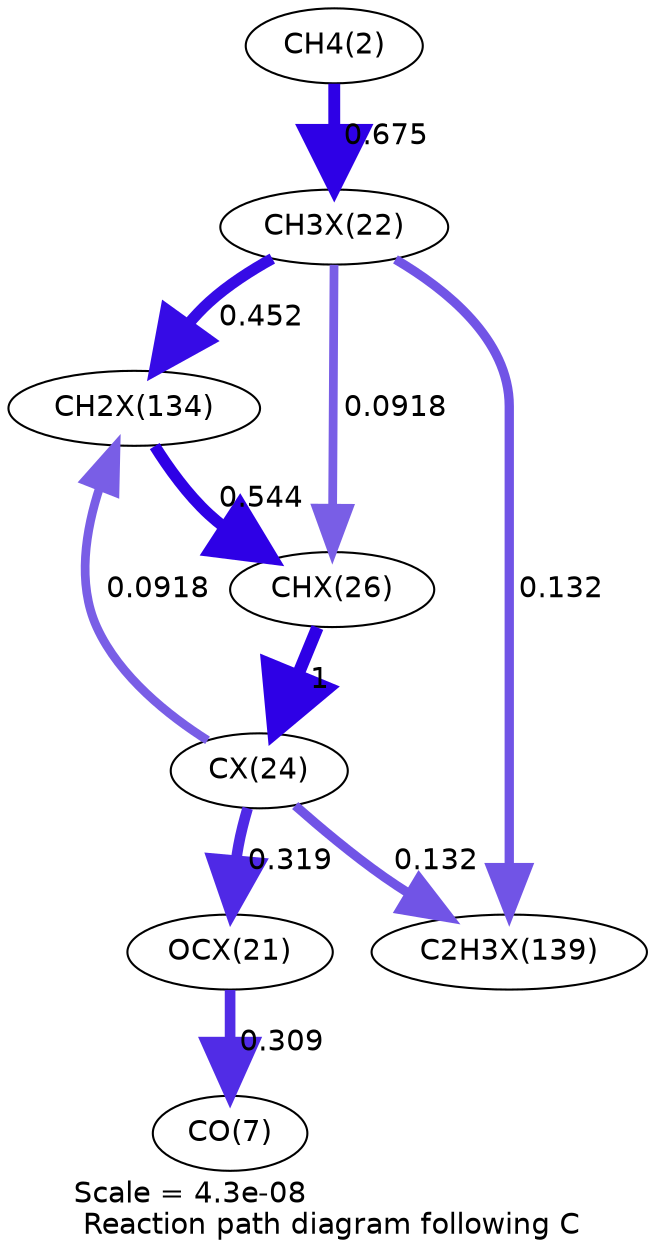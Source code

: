 digraph reaction_paths {
center=1;
s4 -> s27[fontname="Helvetica", penwidth=5.7, arrowsize=2.85, color="0.7, 1.18, 0.9"
, label=" 0.675"];
s27 -> s38[fontname="Helvetica", penwidth=5.4, arrowsize=2.7, color="0.7, 0.952, 0.9"
, label=" 0.452"];
s27 -> s30[fontname="Helvetica", penwidth=4.2, arrowsize=2.1, color="0.7, 0.592, 0.9"
, label=" 0.0918"];
s27 -> s40[fontname="Helvetica", penwidth=4.47, arrowsize=2.23, color="0.7, 0.632, 0.9"
, label=" 0.132"];
s38 -> s30[fontname="Helvetica", penwidth=5.54, arrowsize=2.77, color="0.7, 1.04, 0.9"
, label=" 0.544"];
s29 -> s38[fontname="Helvetica", penwidth=4.2, arrowsize=2.1, color="0.7, 0.592, 0.9"
, label=" 0.0918"];
s30 -> s29[fontname="Helvetica", penwidth=6, arrowsize=3, color="0.7, 1.5, 0.9"
, label=" 1"];
s29 -> s26[fontname="Helvetica", penwidth=5.14, arrowsize=2.57, color="0.7, 0.819, 0.9"
, label=" 0.319"];
s29 -> s40[fontname="Helvetica", penwidth=4.47, arrowsize=2.23, color="0.7, 0.632, 0.9"
, label=" 0.132"];
s26 -> s9[fontname="Helvetica", penwidth=5.11, arrowsize=2.56, color="0.7, 0.809, 0.9"
, label=" 0.309"];
s4 [ fontname="Helvetica", label="CH4(2)"];
s9 [ fontname="Helvetica", label="CO(7)"];
s26 [ fontname="Helvetica", label="OCX(21)"];
s27 [ fontname="Helvetica", label="CH3X(22)"];
s29 [ fontname="Helvetica", label="CX(24)"];
s30 [ fontname="Helvetica", label="CHX(26)"];
s38 [ fontname="Helvetica", label="CH2X(134)"];
s40 [ fontname="Helvetica", label="C2H3X(139)"];
 label = "Scale = 4.3e-08\l Reaction path diagram following C";
 fontname = "Helvetica";
}
